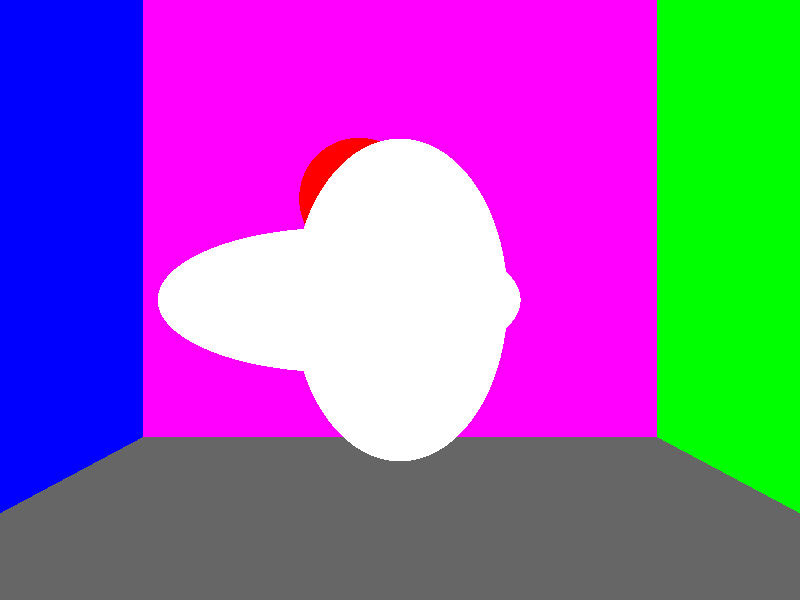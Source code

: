 camera {
  location  <0, 0, 20>
  up        <0,  1,  0>
  right     <1.33333, 0,  0>
  look_at   <0, 0, 0>
}


light_source {<-1, 100, 1> color rgb <1.5, 1.5, 1.5>}

sphere { <0, 0, 3>, 3
  pigment { color rgbf <1.0, 1.0, 1.0, 0.95> }
  finish { ambient 0.02 diffuse 0.4 specular 10.0 roughness 0.03 refraction 1.0 ior 1.02 }
  scale <1.0, 1.5, 1.0>
}

sphere { <1, 0, -5>, 3
  pigment { color rgbf <1.0, 1.0, 1.0, 0.95>}
  finish { ambient 0.02 diffuse 0.4 specular 10.0 roughness 0.03 refraction 1.0 ior 1.15 }
  scale <2.5, 1, 1>
}

sphere { <2, 5, -10>, 3
  pigment { color rgb <1.0, 0.0, 0.0>}
  finish { ambient 0.02 diffuse 0.4 specular 10.0 reflection 0.1}
}


plane {<0, 1, 0>, -8
  pigment { color rgb <0.4, 0.4, 0.4> }
  finish { ambient 0.4 diffuse 0.8 reflection 0.8}
}

plane {<1, 0, 0>, -15
	pigment { color rgb <0.0, 1.0, 0.0> }
	finish {ambient 0.4 diffuse 0.8 reflection 0.6}
}

plane {<-1, 0, 0>, -15
	pigment { color rgb <0, 0, 1.0> }
	finish {ambient 0.4 diffuse 0.8 reflection 0.6}
}

plane {<0, 0, 1>, -15
	pigment { color rgb <1.0 0.0 1.0> }
	finish {ambient 0.4 diffuse 0.8 reflection 0.6}
}


